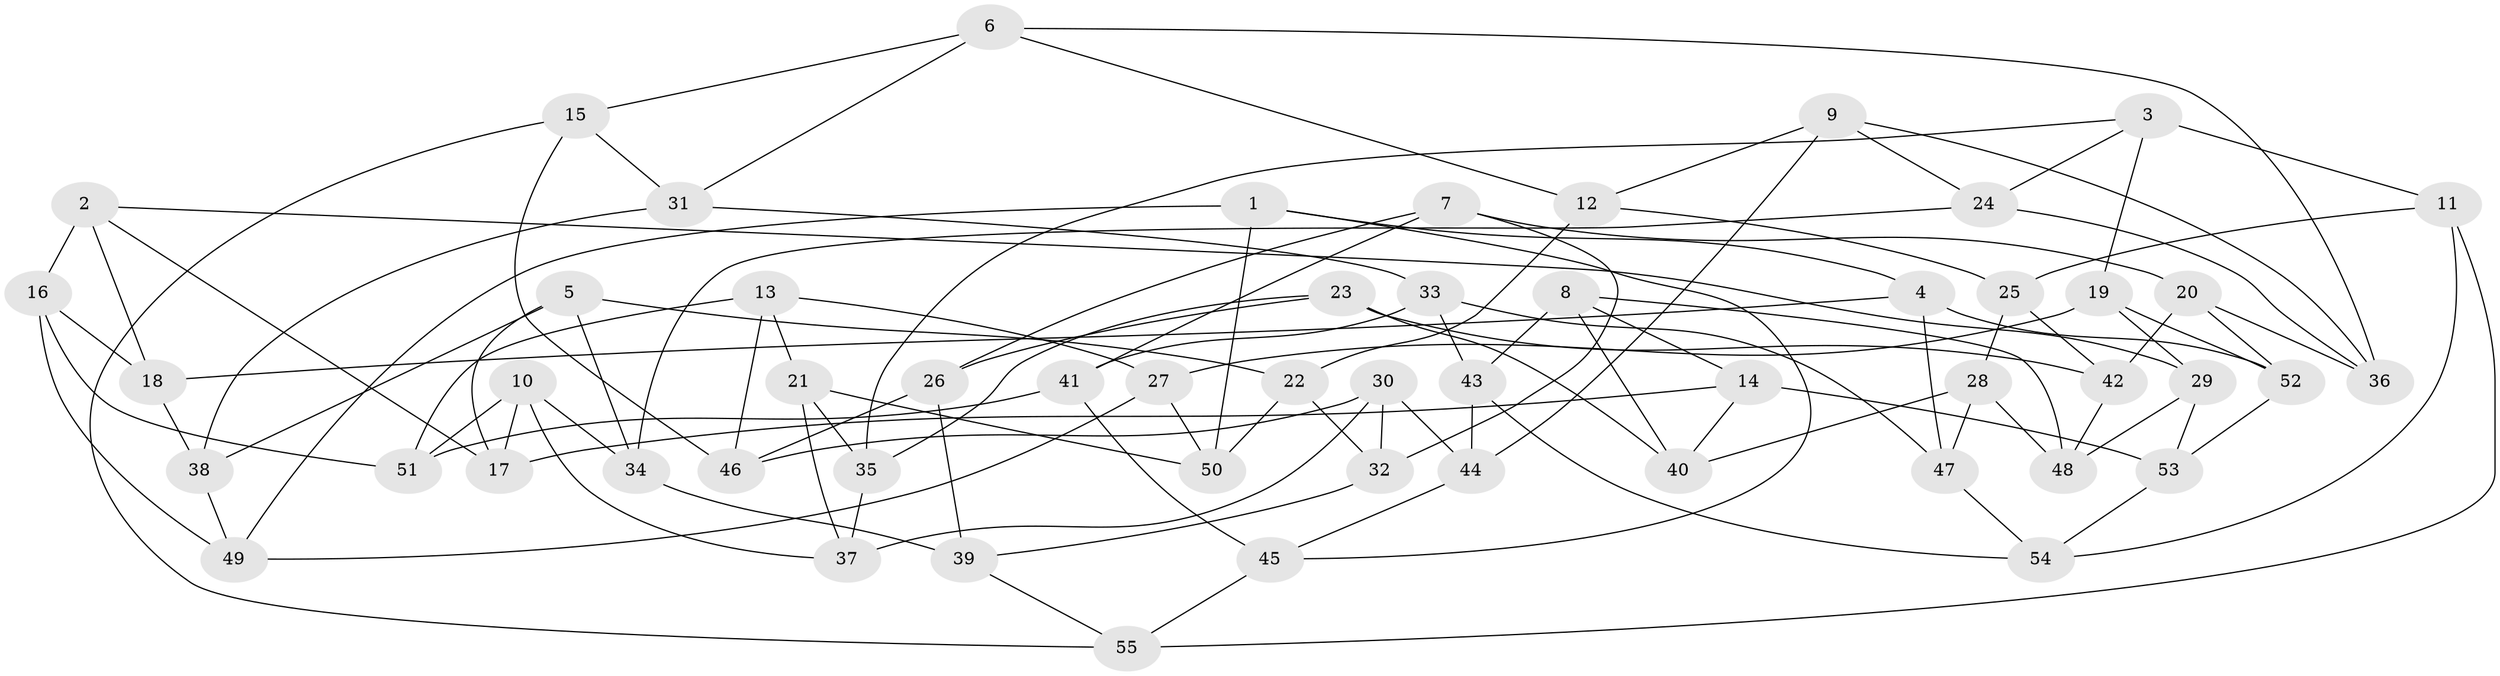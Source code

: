 // coarse degree distribution, {4: 0.8205128205128205, 9: 0.05128205128205128, 10: 0.02564102564102564, 7: 0.02564102564102564, 3: 0.07692307692307693}
// Generated by graph-tools (version 1.1) at 2025/53/03/04/25 22:53:35]
// undirected, 55 vertices, 110 edges
graph export_dot {
  node [color=gray90,style=filled];
  1;
  2;
  3;
  4;
  5;
  6;
  7;
  8;
  9;
  10;
  11;
  12;
  13;
  14;
  15;
  16;
  17;
  18;
  19;
  20;
  21;
  22;
  23;
  24;
  25;
  26;
  27;
  28;
  29;
  30;
  31;
  32;
  33;
  34;
  35;
  36;
  37;
  38;
  39;
  40;
  41;
  42;
  43;
  44;
  45;
  46;
  47;
  48;
  49;
  50;
  51;
  52;
  53;
  54;
  55;
  1 -- 45;
  1 -- 50;
  1 -- 4;
  1 -- 49;
  2 -- 17;
  2 -- 29;
  2 -- 18;
  2 -- 16;
  3 -- 19;
  3 -- 24;
  3 -- 11;
  3 -- 35;
  4 -- 47;
  4 -- 18;
  4 -- 52;
  5 -- 34;
  5 -- 17;
  5 -- 22;
  5 -- 38;
  6 -- 15;
  6 -- 36;
  6 -- 12;
  6 -- 31;
  7 -- 20;
  7 -- 32;
  7 -- 41;
  7 -- 26;
  8 -- 43;
  8 -- 48;
  8 -- 14;
  8 -- 40;
  9 -- 24;
  9 -- 12;
  9 -- 44;
  9 -- 36;
  10 -- 34;
  10 -- 51;
  10 -- 37;
  10 -- 17;
  11 -- 25;
  11 -- 55;
  11 -- 54;
  12 -- 25;
  12 -- 22;
  13 -- 21;
  13 -- 27;
  13 -- 46;
  13 -- 51;
  14 -- 17;
  14 -- 40;
  14 -- 53;
  15 -- 31;
  15 -- 55;
  15 -- 46;
  16 -- 49;
  16 -- 18;
  16 -- 51;
  18 -- 38;
  19 -- 29;
  19 -- 52;
  19 -- 27;
  20 -- 42;
  20 -- 52;
  20 -- 36;
  21 -- 50;
  21 -- 35;
  21 -- 37;
  22 -- 50;
  22 -- 32;
  23 -- 26;
  23 -- 40;
  23 -- 35;
  23 -- 42;
  24 -- 34;
  24 -- 36;
  25 -- 28;
  25 -- 42;
  26 -- 39;
  26 -- 46;
  27 -- 50;
  27 -- 49;
  28 -- 48;
  28 -- 40;
  28 -- 47;
  29 -- 48;
  29 -- 53;
  30 -- 46;
  30 -- 32;
  30 -- 37;
  30 -- 44;
  31 -- 38;
  31 -- 33;
  32 -- 39;
  33 -- 47;
  33 -- 41;
  33 -- 43;
  34 -- 39;
  35 -- 37;
  38 -- 49;
  39 -- 55;
  41 -- 51;
  41 -- 45;
  42 -- 48;
  43 -- 44;
  43 -- 54;
  44 -- 45;
  45 -- 55;
  47 -- 54;
  52 -- 53;
  53 -- 54;
}
